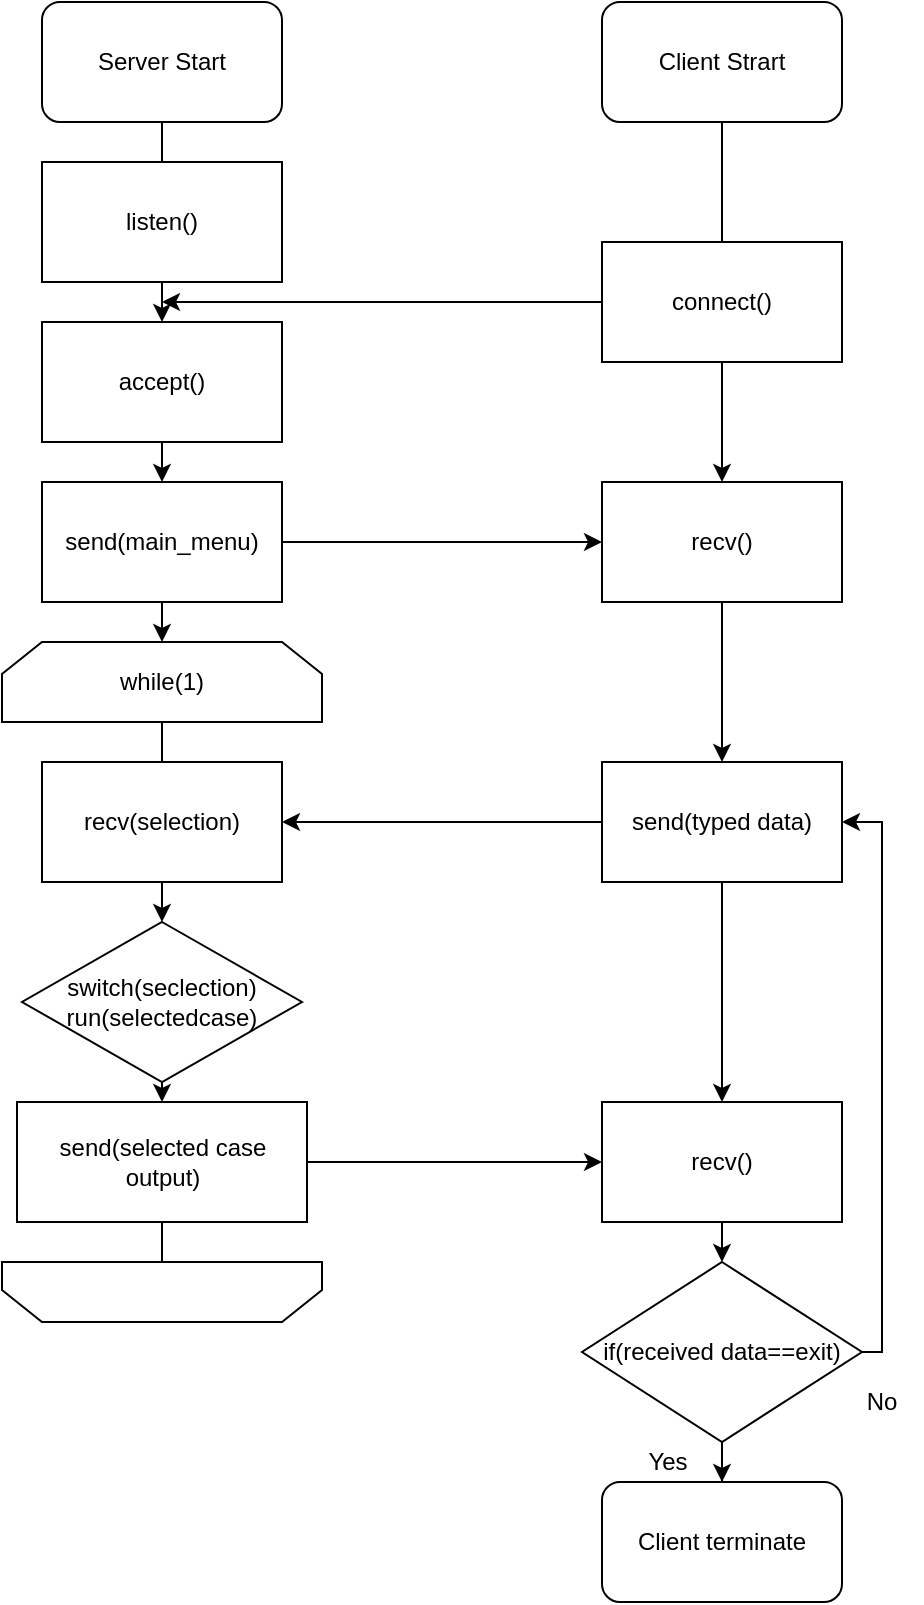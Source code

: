 <mxfile version="10.7.3" type="github"><diagram id="RtfC5-v1QA0me35QpV-4" name="Page-1"><mxGraphModel dx="695" dy="813" grid="1" gridSize="10" guides="1" tooltips="1" connect="1" arrows="1" fold="1" page="1" pageScale="1" pageWidth="827" pageHeight="1169" math="0" shadow="0"><root><mxCell id="0"/><mxCell id="1" parent="0"/><mxCell id="J6LVvwqaVNK_1o3QCjpt-1" value="Server Start" style="rounded=1;whiteSpace=wrap;html=1;" parent="1" vertex="1"><mxGeometry x="100" y="60" width="120" height="60" as="geometry"/></mxCell><mxCell id="J6LVvwqaVNK_1o3QCjpt-3" value="Client Strart" style="rounded=1;whiteSpace=wrap;html=1;" parent="1" vertex="1"><mxGeometry x="380" y="60" width="120" height="60" as="geometry"/></mxCell><mxCell id="J6LVvwqaVNK_1o3QCjpt-12" value="" style="endArrow=classic;html=1;exitX=0.5;exitY=1;exitDx=0;exitDy=0;" parent="1" source="J6LVvwqaVNK_1o3QCjpt-1" edge="1"><mxGeometry width="50" height="50" relative="1" as="geometry"><mxPoint x="100" y="590" as="sourcePoint"/><mxPoint x="160" y="160" as="targetPoint"/></mxGeometry></mxCell><mxCell id="J6LVvwqaVNK_1o3QCjpt-13" value="" style="endArrow=classic;html=1;entryX=0.5;entryY=0;entryDx=0;entryDy=0;exitX=0.5;exitY=1;exitDx=0;exitDy=0;" parent="1" source="J6LVvwqaVNK_1o3QCjpt-22" target="J6LVvwqaVNK_1o3QCjpt-24" edge="1"><mxGeometry width="50" height="50" relative="1" as="geometry"><mxPoint x="160" y="220" as="sourcePoint"/><mxPoint x="160" y="260" as="targetPoint"/></mxGeometry></mxCell><mxCell id="J6LVvwqaVNK_1o3QCjpt-18" value="" style="endArrow=classic;html=1;exitX=0;exitY=0.5;exitDx=0;exitDy=0;" parent="1" source="J6LVvwqaVNK_1o3QCjpt-23" edge="1"><mxGeometry width="50" height="50" relative="1" as="geometry"><mxPoint x="380" y="240" as="sourcePoint"/><mxPoint x="160" y="210" as="targetPoint"/></mxGeometry></mxCell><mxCell id="J6LVvwqaVNK_1o3QCjpt-19" value="" style="endArrow=classic;html=1;entryX=0.5;entryY=0;entryDx=0;entryDy=0;exitX=0.5;exitY=1;exitDx=0;exitDy=0;" parent="1" source="J6LVvwqaVNK_1o3QCjpt-3" edge="1"><mxGeometry width="50" height="50" relative="1" as="geometry"><mxPoint x="100" y="590" as="sourcePoint"/><mxPoint x="440" y="210" as="targetPoint"/></mxGeometry></mxCell><mxCell id="J6LVvwqaVNK_1o3QCjpt-22" value="listen()" style="rounded=0;whiteSpace=wrap;html=1;" parent="1" vertex="1"><mxGeometry x="100" y="140" width="120" height="60" as="geometry"/></mxCell><mxCell id="J6LVvwqaVNK_1o3QCjpt-23" value="connect()" style="rounded=0;whiteSpace=wrap;html=1;" parent="1" vertex="1"><mxGeometry x="380" y="180" width="120" height="60" as="geometry"/></mxCell><mxCell id="J6LVvwqaVNK_1o3QCjpt-24" value="accept()" style="rounded=0;whiteSpace=wrap;html=1;" parent="1" vertex="1"><mxGeometry x="100" y="220" width="120" height="60" as="geometry"/></mxCell><mxCell id="J6LVvwqaVNK_1o3QCjpt-26" value="recv()" style="rounded=0;whiteSpace=wrap;html=1;" parent="1" vertex="1"><mxGeometry x="380" y="300" width="120" height="60" as="geometry"/></mxCell><mxCell id="J6LVvwqaVNK_1o3QCjpt-33" style="edgeStyle=orthogonalEdgeStyle;rounded=0;orthogonalLoop=1;jettySize=auto;html=1;exitX=0.5;exitY=0;exitDx=0;exitDy=0;" parent="1" edge="1"><mxGeometry relative="1" as="geometry"><mxPoint x="160" y="670" as="sourcePoint"/><mxPoint x="160" y="670" as="targetPoint"/></mxGeometry></mxCell><mxCell id="J6LVvwqaVNK_1o3QCjpt-35" value="while(1)" style="shape=loopLimit;whiteSpace=wrap;html=1;" parent="1" vertex="1"><mxGeometry x="80" y="380" width="160" height="40" as="geometry"/></mxCell><mxCell id="J6LVvwqaVNK_1o3QCjpt-37" value="switch(seclection)&lt;br&gt;run(selectedcase)&lt;br&gt;" style="rhombus;whiteSpace=wrap;html=1;" parent="1" vertex="1"><mxGeometry x="90" y="520" width="140" height="80" as="geometry"/></mxCell><mxCell id="J6LVvwqaVNK_1o3QCjpt-38" value="recv(selection)" style="rounded=0;whiteSpace=wrap;html=1;" parent="1" vertex="1"><mxGeometry x="100" y="440" width="120" height="60" as="geometry"/></mxCell><mxCell id="J6LVvwqaVNK_1o3QCjpt-40" value="send(typed data)" style="rounded=0;whiteSpace=wrap;html=1;" parent="1" vertex="1"><mxGeometry x="380" y="440" width="120" height="60" as="geometry"/></mxCell><mxCell id="J6LVvwqaVNK_1o3QCjpt-42" value="" style="endArrow=classic;html=1;exitX=1;exitY=0.5;exitDx=0;exitDy=0;entryX=0;entryY=0.5;entryDx=0;entryDy=0;" parent="1" source="J6LVvwqaVNK_1o3QCjpt-75" target="J6LVvwqaVNK_1o3QCjpt-26" edge="1"><mxGeometry width="50" height="50" relative="1" as="geometry"><mxPoint x="220" y="390" as="sourcePoint"/><mxPoint x="130" y="730" as="targetPoint"/></mxGeometry></mxCell><mxCell id="J6LVvwqaVNK_1o3QCjpt-43" value="" style="endArrow=classic;html=1;exitX=0;exitY=0.5;exitDx=0;exitDy=0;entryX=1;entryY=0.5;entryDx=0;entryDy=0;" parent="1" source="J6LVvwqaVNK_1o3QCjpt-40" target="J6LVvwqaVNK_1o3QCjpt-38" edge="1"><mxGeometry width="50" height="50" relative="1" as="geometry"><mxPoint x="370" y="520" as="sourcePoint"/><mxPoint x="130" y="730" as="targetPoint"/></mxGeometry></mxCell><mxCell id="J6LVvwqaVNK_1o3QCjpt-44" value="" style="endArrow=classic;html=1;exitX=0.5;exitY=1;exitDx=0;exitDy=0;entryX=0.5;entryY=0;entryDx=0;entryDy=0;" parent="1" source="J6LVvwqaVNK_1o3QCjpt-38" target="J6LVvwqaVNK_1o3QCjpt-37" edge="1"><mxGeometry width="50" height="50" relative="1" as="geometry"><mxPoint x="80" y="750" as="sourcePoint"/><mxPoint x="130" y="700" as="targetPoint"/></mxGeometry></mxCell><mxCell id="J6LVvwqaVNK_1o3QCjpt-47" value="send(selected case output)" style="rounded=0;whiteSpace=wrap;html=1;" parent="1" vertex="1"><mxGeometry x="87.5" y="610" width="145" height="60" as="geometry"/></mxCell><mxCell id="J6LVvwqaVNK_1o3QCjpt-49" value="recv()" style="rounded=0;whiteSpace=wrap;html=1;" parent="1" vertex="1"><mxGeometry x="380" y="610" width="120" height="60" as="geometry"/></mxCell><mxCell id="J6LVvwqaVNK_1o3QCjpt-52" value="" style="endArrow=classic;html=1;exitX=0.5;exitY=1;exitDx=0;exitDy=0;entryX=0.5;entryY=0;entryDx=0;entryDy=0;" parent="1" source="J6LVvwqaVNK_1o3QCjpt-40" target="J6LVvwqaVNK_1o3QCjpt-49" edge="1"><mxGeometry width="50" height="50" relative="1" as="geometry"><mxPoint x="80" y="790" as="sourcePoint"/><mxPoint x="440" y="655" as="targetPoint"/></mxGeometry></mxCell><mxCell id="J6LVvwqaVNK_1o3QCjpt-58" value="" style="edgeStyle=orthogonalEdgeStyle;rounded=0;orthogonalLoop=1;jettySize=auto;html=1;" parent="1" source="J6LVvwqaVNK_1o3QCjpt-53" target="J6LVvwqaVNK_1o3QCjpt-57" edge="1"><mxGeometry relative="1" as="geometry"/></mxCell><mxCell id="J6LVvwqaVNK_1o3QCjpt-72" value="" style="edgeStyle=orthogonalEdgeStyle;rounded=0;orthogonalLoop=1;jettySize=auto;html=1;entryX=1;entryY=0.5;entryDx=0;entryDy=0;" parent="1" source="J6LVvwqaVNK_1o3QCjpt-53" target="J6LVvwqaVNK_1o3QCjpt-40" edge="1"><mxGeometry relative="1" as="geometry"><mxPoint x="590" y="785" as="targetPoint"/><Array as="points"><mxPoint x="520" y="735"/><mxPoint x="520" y="470"/></Array></mxGeometry></mxCell><mxCell id="J6LVvwqaVNK_1o3QCjpt-53" value="if(received data==exit)" style="rhombus;whiteSpace=wrap;html=1;" parent="1" vertex="1"><mxGeometry x="370" y="690" width="140" height="90" as="geometry"/></mxCell><mxCell id="J6LVvwqaVNK_1o3QCjpt-55" value="" style="endArrow=classic;html=1;exitX=1;exitY=0.5;exitDx=0;exitDy=0;entryX=0;entryY=0.5;entryDx=0;entryDy=0;" parent="1" source="J6LVvwqaVNK_1o3QCjpt-47" target="J6LVvwqaVNK_1o3QCjpt-49" edge="1"><mxGeometry width="50" height="50" relative="1" as="geometry"><mxPoint x="80" y="900" as="sourcePoint"/><mxPoint x="130" y="850" as="targetPoint"/></mxGeometry></mxCell><mxCell id="J6LVvwqaVNK_1o3QCjpt-56" value="" style="endArrow=classic;html=1;exitX=0.5;exitY=1;exitDx=0;exitDy=0;entryX=0.5;entryY=0;entryDx=0;entryDy=0;" parent="1" source="J6LVvwqaVNK_1o3QCjpt-49" target="J6LVvwqaVNK_1o3QCjpt-53" edge="1"><mxGeometry width="50" height="50" relative="1" as="geometry"><mxPoint x="80" y="900" as="sourcePoint"/><mxPoint x="130" y="850" as="targetPoint"/></mxGeometry></mxCell><mxCell id="J6LVvwqaVNK_1o3QCjpt-57" value="Client terminate" style="rounded=1;whiteSpace=wrap;html=1;" parent="1" vertex="1"><mxGeometry x="380" y="800" width="120" height="60" as="geometry"/></mxCell><mxCell id="J6LVvwqaVNK_1o3QCjpt-61" value="" style="endArrow=classic;html=1;entryX=0.5;entryY=0;entryDx=0;entryDy=0;exitX=0.5;exitY=1;exitDx=0;exitDy=0;" parent="1" source="J6LVvwqaVNK_1o3QCjpt-23" target="J6LVvwqaVNK_1o3QCjpt-26" edge="1"><mxGeometry width="50" height="50" relative="1" as="geometry"><mxPoint x="80" y="980" as="sourcePoint"/><mxPoint x="130" y="930" as="targetPoint"/></mxGeometry></mxCell><mxCell id="J6LVvwqaVNK_1o3QCjpt-62" value="" style="endArrow=classic;html=1;exitX=0.5;exitY=1;exitDx=0;exitDy=0;entryX=0.5;entryY=0;entryDx=0;entryDy=0;" parent="1" source="J6LVvwqaVNK_1o3QCjpt-26" target="J6LVvwqaVNK_1o3QCjpt-40" edge="1"><mxGeometry width="50" height="50" relative="1" as="geometry"><mxPoint x="80" y="980" as="sourcePoint"/><mxPoint x="440" y="480" as="targetPoint"/></mxGeometry></mxCell><mxCell id="J6LVvwqaVNK_1o3QCjpt-64" value="" style="endArrow=classic;html=1;exitX=0.5;exitY=1;exitDx=0;exitDy=0;entryX=0.5;entryY=0;entryDx=0;entryDy=0;" parent="1" source="J6LVvwqaVNK_1o3QCjpt-37" target="J6LVvwqaVNK_1o3QCjpt-47" edge="1"><mxGeometry width="50" height="50" relative="1" as="geometry"><mxPoint x="80" y="1130" as="sourcePoint"/><mxPoint x="130" y="1080" as="targetPoint"/></mxGeometry></mxCell><mxCell id="J6LVvwqaVNK_1o3QCjpt-65" value="Yes" style="text;html=1;strokeColor=none;fillColor=none;align=center;verticalAlign=middle;whiteSpace=wrap;rounded=0;" parent="1" vertex="1"><mxGeometry x="393" y="780" width="40" height="20" as="geometry"/></mxCell><mxCell id="J6LVvwqaVNK_1o3QCjpt-68" value="No" style="text;html=1;strokeColor=none;fillColor=none;align=center;verticalAlign=middle;whiteSpace=wrap;rounded=0;" parent="1" vertex="1"><mxGeometry x="500" y="750" width="40" height="20" as="geometry"/></mxCell><mxCell id="J6LVvwqaVNK_1o3QCjpt-74" value="" style="shape=loopLimit;whiteSpace=wrap;html=1;rotation=180;" parent="1" vertex="1"><mxGeometry x="80" y="690" width="160" height="30" as="geometry"/></mxCell><mxCell id="J6LVvwqaVNK_1o3QCjpt-75" value="send(main_menu)" style="rounded=0;whiteSpace=wrap;html=1;" parent="1" vertex="1"><mxGeometry x="100" y="300" width="120" height="60" as="geometry"/></mxCell><mxCell id="J6LVvwqaVNK_1o3QCjpt-76" value="" style="endArrow=none;html=1;entryX=0.5;entryY=1;entryDx=0;entryDy=0;exitX=0.5;exitY=0;exitDx=0;exitDy=0;" parent="1" source="J6LVvwqaVNK_1o3QCjpt-38" target="J6LVvwqaVNK_1o3QCjpt-35" edge="1"><mxGeometry width="50" height="50" relative="1" as="geometry"><mxPoint x="80" y="930" as="sourcePoint"/><mxPoint x="130" y="880" as="targetPoint"/></mxGeometry></mxCell><mxCell id="J6LVvwqaVNK_1o3QCjpt-77" value="" style="endArrow=none;html=1;entryX=0.5;entryY=1;entryDx=0;entryDy=0;exitX=0.5;exitY=1;exitDx=0;exitDy=0;" parent="1" source="J6LVvwqaVNK_1o3QCjpt-74" target="J6LVvwqaVNK_1o3QCjpt-47" edge="1"><mxGeometry width="50" height="50" relative="1" as="geometry"><mxPoint x="80" y="930" as="sourcePoint"/><mxPoint x="130" y="880" as="targetPoint"/></mxGeometry></mxCell><mxCell id="J6LVvwqaVNK_1o3QCjpt-78" value="" style="endArrow=classic;html=1;entryX=0.5;entryY=0;entryDx=0;entryDy=0;exitX=0.5;exitY=1;exitDx=0;exitDy=0;" parent="1" source="J6LVvwqaVNK_1o3QCjpt-75" target="J6LVvwqaVNK_1o3QCjpt-35" edge="1"><mxGeometry width="50" height="50" relative="1" as="geometry"><mxPoint x="80" y="930" as="sourcePoint"/><mxPoint x="130" y="880" as="targetPoint"/></mxGeometry></mxCell><mxCell id="J6LVvwqaVNK_1o3QCjpt-79" value="" style="endArrow=classic;html=1;exitX=0.5;exitY=1;exitDx=0;exitDy=0;entryX=0.5;entryY=0;entryDx=0;entryDy=0;" parent="1" source="J6LVvwqaVNK_1o3QCjpt-24" target="J6LVvwqaVNK_1o3QCjpt-75" edge="1"><mxGeometry width="50" height="50" relative="1" as="geometry"><mxPoint x="80" y="930" as="sourcePoint"/><mxPoint x="130" y="880" as="targetPoint"/></mxGeometry></mxCell></root></mxGraphModel></diagram></mxfile>
